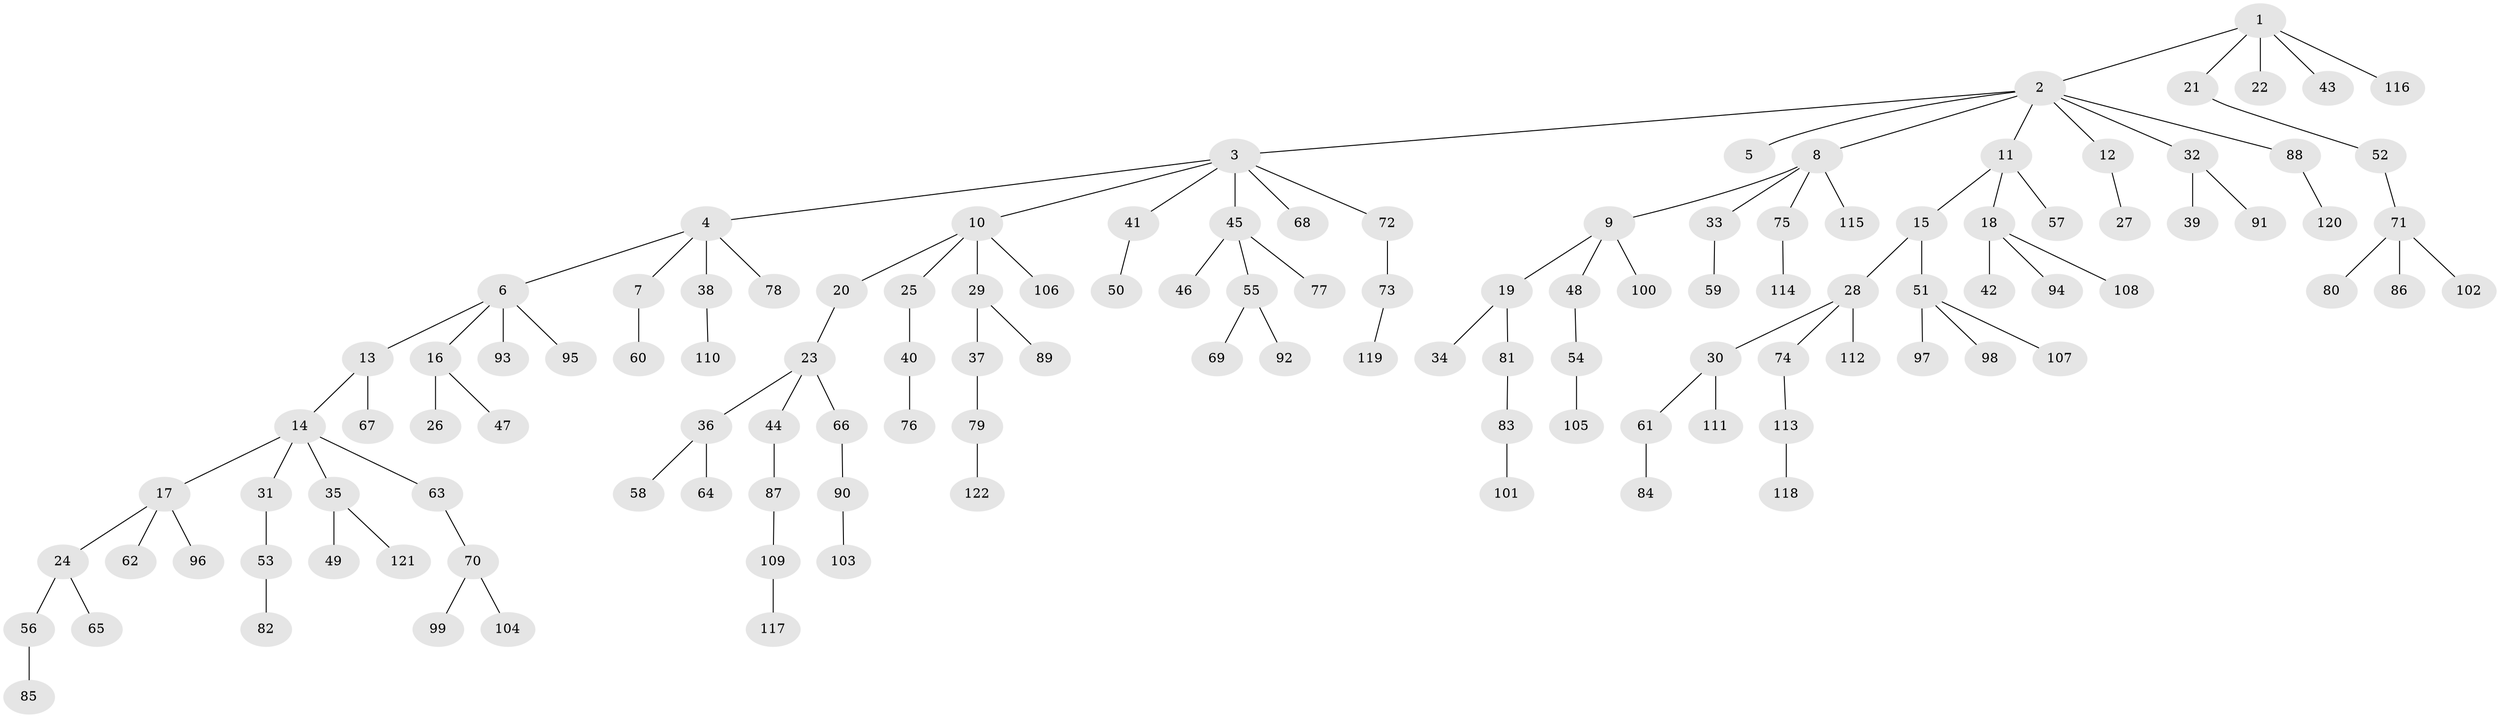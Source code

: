 // coarse degree distribution, {4: 0.047058823529411764, 7: 0.011764705882352941, 10: 0.011764705882352941, 5: 0.03529411764705882, 6: 0.023529411764705882, 1: 0.5294117647058824, 2: 0.2823529411764706, 3: 0.058823529411764705}
// Generated by graph-tools (version 1.1) at 2025/42/03/06/25 10:42:04]
// undirected, 122 vertices, 121 edges
graph export_dot {
graph [start="1"]
  node [color=gray90,style=filled];
  1;
  2;
  3;
  4;
  5;
  6;
  7;
  8;
  9;
  10;
  11;
  12;
  13;
  14;
  15;
  16;
  17;
  18;
  19;
  20;
  21;
  22;
  23;
  24;
  25;
  26;
  27;
  28;
  29;
  30;
  31;
  32;
  33;
  34;
  35;
  36;
  37;
  38;
  39;
  40;
  41;
  42;
  43;
  44;
  45;
  46;
  47;
  48;
  49;
  50;
  51;
  52;
  53;
  54;
  55;
  56;
  57;
  58;
  59;
  60;
  61;
  62;
  63;
  64;
  65;
  66;
  67;
  68;
  69;
  70;
  71;
  72;
  73;
  74;
  75;
  76;
  77;
  78;
  79;
  80;
  81;
  82;
  83;
  84;
  85;
  86;
  87;
  88;
  89;
  90;
  91;
  92;
  93;
  94;
  95;
  96;
  97;
  98;
  99;
  100;
  101;
  102;
  103;
  104;
  105;
  106;
  107;
  108;
  109;
  110;
  111;
  112;
  113;
  114;
  115;
  116;
  117;
  118;
  119;
  120;
  121;
  122;
  1 -- 2;
  1 -- 21;
  1 -- 22;
  1 -- 43;
  1 -- 116;
  2 -- 3;
  2 -- 5;
  2 -- 8;
  2 -- 11;
  2 -- 12;
  2 -- 32;
  2 -- 88;
  3 -- 4;
  3 -- 10;
  3 -- 41;
  3 -- 45;
  3 -- 68;
  3 -- 72;
  4 -- 6;
  4 -- 7;
  4 -- 38;
  4 -- 78;
  6 -- 13;
  6 -- 16;
  6 -- 93;
  6 -- 95;
  7 -- 60;
  8 -- 9;
  8 -- 33;
  8 -- 75;
  8 -- 115;
  9 -- 19;
  9 -- 48;
  9 -- 100;
  10 -- 20;
  10 -- 25;
  10 -- 29;
  10 -- 106;
  11 -- 15;
  11 -- 18;
  11 -- 57;
  12 -- 27;
  13 -- 14;
  13 -- 67;
  14 -- 17;
  14 -- 31;
  14 -- 35;
  14 -- 63;
  15 -- 28;
  15 -- 51;
  16 -- 26;
  16 -- 47;
  17 -- 24;
  17 -- 62;
  17 -- 96;
  18 -- 42;
  18 -- 94;
  18 -- 108;
  19 -- 34;
  19 -- 81;
  20 -- 23;
  21 -- 52;
  23 -- 36;
  23 -- 44;
  23 -- 66;
  24 -- 56;
  24 -- 65;
  25 -- 40;
  28 -- 30;
  28 -- 74;
  28 -- 112;
  29 -- 37;
  29 -- 89;
  30 -- 61;
  30 -- 111;
  31 -- 53;
  32 -- 39;
  32 -- 91;
  33 -- 59;
  35 -- 49;
  35 -- 121;
  36 -- 58;
  36 -- 64;
  37 -- 79;
  38 -- 110;
  40 -- 76;
  41 -- 50;
  44 -- 87;
  45 -- 46;
  45 -- 55;
  45 -- 77;
  48 -- 54;
  51 -- 97;
  51 -- 98;
  51 -- 107;
  52 -- 71;
  53 -- 82;
  54 -- 105;
  55 -- 69;
  55 -- 92;
  56 -- 85;
  61 -- 84;
  63 -- 70;
  66 -- 90;
  70 -- 99;
  70 -- 104;
  71 -- 80;
  71 -- 86;
  71 -- 102;
  72 -- 73;
  73 -- 119;
  74 -- 113;
  75 -- 114;
  79 -- 122;
  81 -- 83;
  83 -- 101;
  87 -- 109;
  88 -- 120;
  90 -- 103;
  109 -- 117;
  113 -- 118;
}
